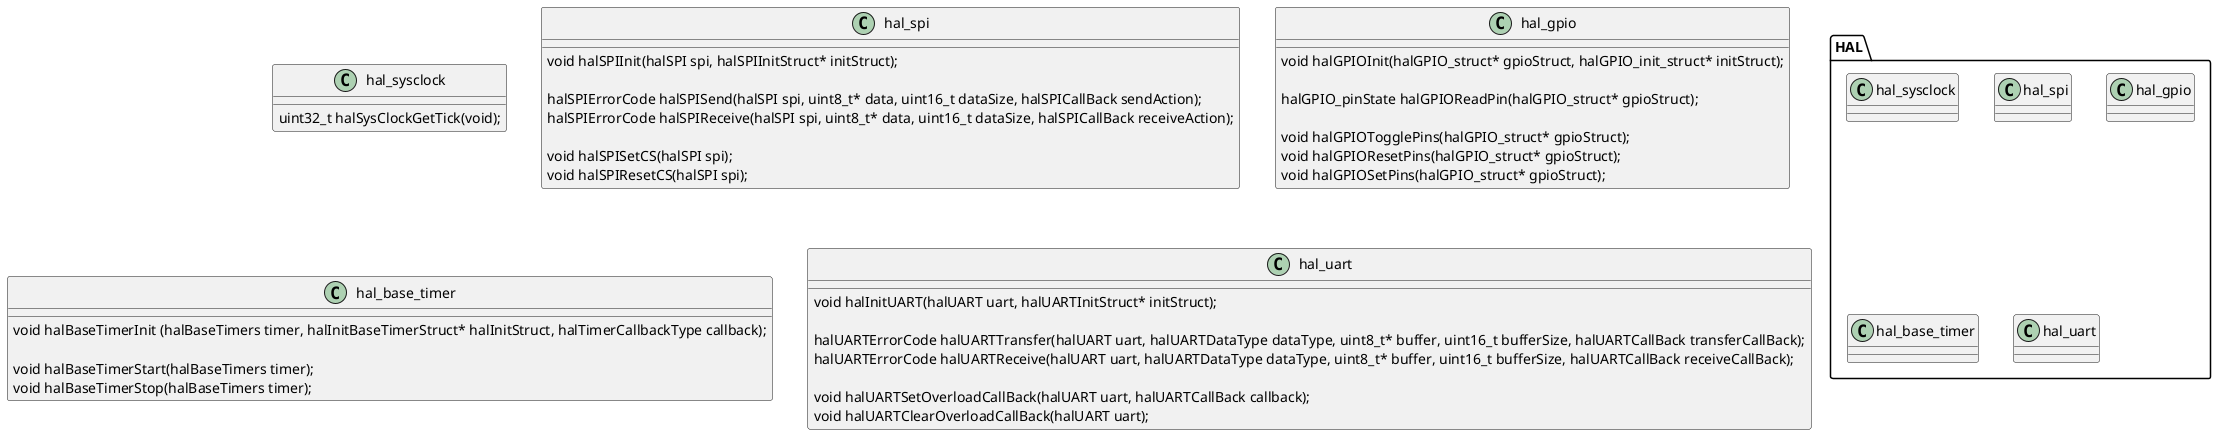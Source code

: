 @startuml hal_level

package HAL {
    class hal_sysclock
    class hal_spi
    class hal_gpio
    class hal_base_timer
    class hal_uart
}

class hal_sysclock {
    uint32_t halSysClockGetTick(void);
}

class hal_spi {
    void halSPIInit(halSPI spi, halSPIInitStruct* initStruct);

    halSPIErrorCode halSPISend(halSPI spi, uint8_t* data, uint16_t dataSize, halSPICallBack sendAction);
    halSPIErrorCode halSPIReceive(halSPI spi, uint8_t* data, uint16_t dataSize, halSPICallBack receiveAction);

    void halSPISetCS(halSPI spi);
    void halSPIResetCS(halSPI spi);
}

class hal_gpio {
    void halGPIOInit(halGPIO_struct* gpioStruct, halGPIO_init_struct* initStruct);
    
    halGPIO_pinState halGPIOReadPin(halGPIO_struct* gpioStruct);

    void halGPIOTogglePins(halGPIO_struct* gpioStruct);
    void halGPIOResetPins(halGPIO_struct* gpioStruct);
    void halGPIOSetPins(halGPIO_struct* gpioStruct);
}

class hal_base_timer {
    void halBaseTimerInit (halBaseTimers timer, halInitBaseTimerStruct* halInitStruct, halTimerCallbackType callback);

    void halBaseTimerStart(halBaseTimers timer);
    void halBaseTimerStop(halBaseTimers timer);
}

class hal_uart {
    void halInitUART(halUART uart, halUARTInitStruct* initStruct);

    halUARTErrorCode halUARTTransfer(halUART uart, halUARTDataType dataType, uint8_t* buffer, uint16_t bufferSize, halUARTCallBack transferCallBack);
    halUARTErrorCode halUARTReceive(halUART uart, halUARTDataType dataType, uint8_t* buffer, uint16_t bufferSize, halUARTCallBack receiveCallBack);

    void halUARTSetOverloadCallBack(halUART uart, halUARTCallBack callback);
    void halUARTClearOverloadCallBack(halUART uart);
}

@enduml